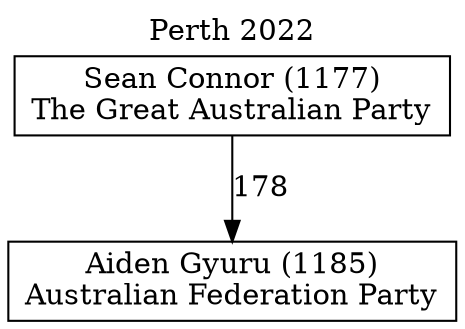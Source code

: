 // House preference flow
digraph "Aiden Gyuru (1185)_Perth_2022" {
	graph [label="Perth 2022" labelloc=t mclimit=10]
	node [shape=box]
	"Aiden Gyuru (1185)" [label="Aiden Gyuru (1185)
Australian Federation Party"]
	"Sean Connor (1177)" [label="Sean Connor (1177)
The Great Australian Party"]
	"Sean Connor (1177)" -> "Aiden Gyuru (1185)" [label=178]
}
